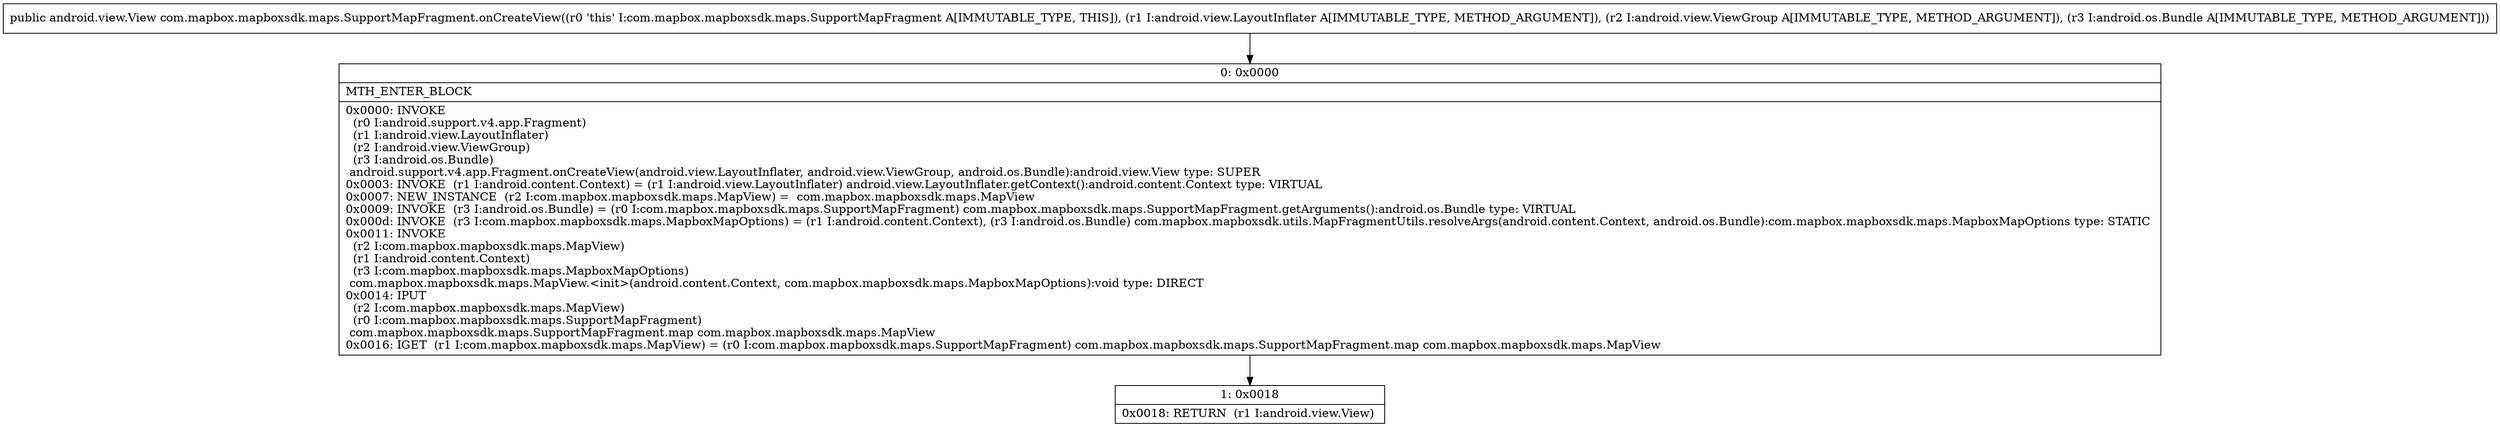 digraph "CFG forcom.mapbox.mapboxsdk.maps.SupportMapFragment.onCreateView(Landroid\/view\/LayoutInflater;Landroid\/view\/ViewGroup;Landroid\/os\/Bundle;)Landroid\/view\/View;" {
Node_0 [shape=record,label="{0\:\ 0x0000|MTH_ENTER_BLOCK\l|0x0000: INVOKE  \l  (r0 I:android.support.v4.app.Fragment)\l  (r1 I:android.view.LayoutInflater)\l  (r2 I:android.view.ViewGroup)\l  (r3 I:android.os.Bundle)\l android.support.v4.app.Fragment.onCreateView(android.view.LayoutInflater, android.view.ViewGroup, android.os.Bundle):android.view.View type: SUPER \l0x0003: INVOKE  (r1 I:android.content.Context) = (r1 I:android.view.LayoutInflater) android.view.LayoutInflater.getContext():android.content.Context type: VIRTUAL \l0x0007: NEW_INSTANCE  (r2 I:com.mapbox.mapboxsdk.maps.MapView) =  com.mapbox.mapboxsdk.maps.MapView \l0x0009: INVOKE  (r3 I:android.os.Bundle) = (r0 I:com.mapbox.mapboxsdk.maps.SupportMapFragment) com.mapbox.mapboxsdk.maps.SupportMapFragment.getArguments():android.os.Bundle type: VIRTUAL \l0x000d: INVOKE  (r3 I:com.mapbox.mapboxsdk.maps.MapboxMapOptions) = (r1 I:android.content.Context), (r3 I:android.os.Bundle) com.mapbox.mapboxsdk.utils.MapFragmentUtils.resolveArgs(android.content.Context, android.os.Bundle):com.mapbox.mapboxsdk.maps.MapboxMapOptions type: STATIC \l0x0011: INVOKE  \l  (r2 I:com.mapbox.mapboxsdk.maps.MapView)\l  (r1 I:android.content.Context)\l  (r3 I:com.mapbox.mapboxsdk.maps.MapboxMapOptions)\l com.mapbox.mapboxsdk.maps.MapView.\<init\>(android.content.Context, com.mapbox.mapboxsdk.maps.MapboxMapOptions):void type: DIRECT \l0x0014: IPUT  \l  (r2 I:com.mapbox.mapboxsdk.maps.MapView)\l  (r0 I:com.mapbox.mapboxsdk.maps.SupportMapFragment)\l com.mapbox.mapboxsdk.maps.SupportMapFragment.map com.mapbox.mapboxsdk.maps.MapView \l0x0016: IGET  (r1 I:com.mapbox.mapboxsdk.maps.MapView) = (r0 I:com.mapbox.mapboxsdk.maps.SupportMapFragment) com.mapbox.mapboxsdk.maps.SupportMapFragment.map com.mapbox.mapboxsdk.maps.MapView \l}"];
Node_1 [shape=record,label="{1\:\ 0x0018|0x0018: RETURN  (r1 I:android.view.View) \l}"];
MethodNode[shape=record,label="{public android.view.View com.mapbox.mapboxsdk.maps.SupportMapFragment.onCreateView((r0 'this' I:com.mapbox.mapboxsdk.maps.SupportMapFragment A[IMMUTABLE_TYPE, THIS]), (r1 I:android.view.LayoutInflater A[IMMUTABLE_TYPE, METHOD_ARGUMENT]), (r2 I:android.view.ViewGroup A[IMMUTABLE_TYPE, METHOD_ARGUMENT]), (r3 I:android.os.Bundle A[IMMUTABLE_TYPE, METHOD_ARGUMENT])) }"];
MethodNode -> Node_0;
Node_0 -> Node_1;
}

